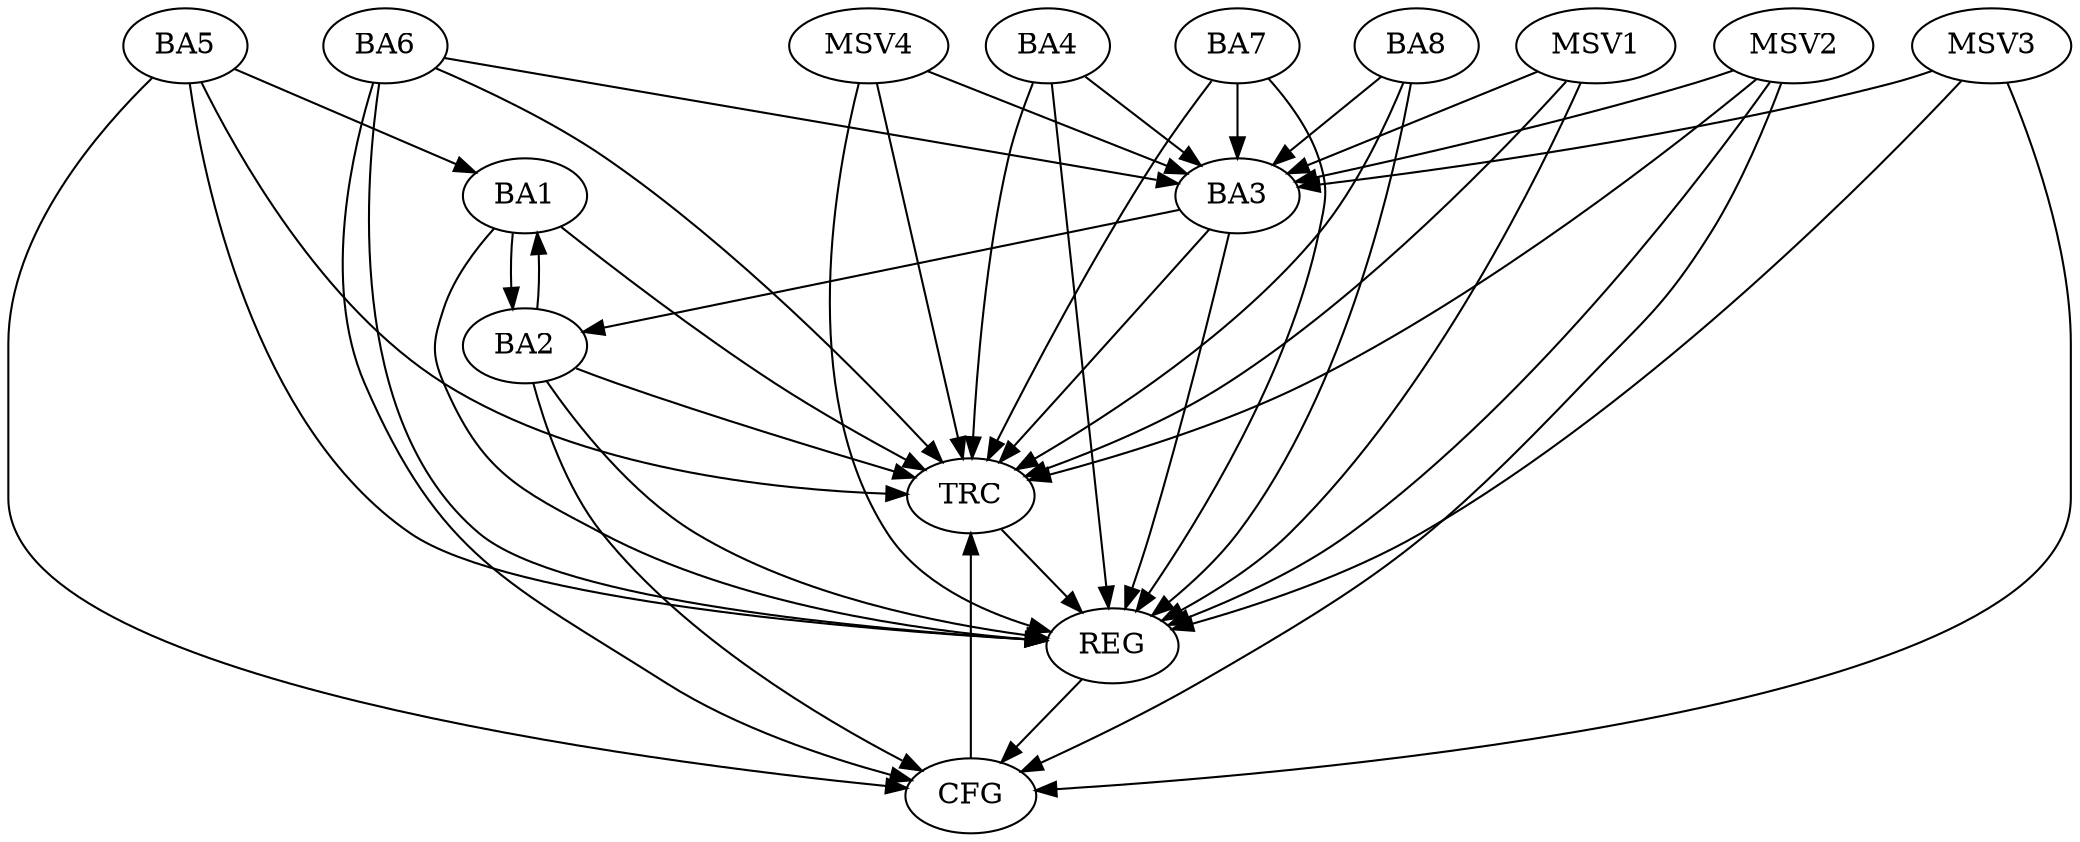 strict digraph G {
  BA1 [ label="BA1" ];
  BA2 [ label="BA2" ];
  BA3 [ label="BA3" ];
  BA4 [ label="BA4" ];
  BA5 [ label="BA5" ];
  BA6 [ label="BA6" ];
  BA7 [ label="BA7" ];
  BA8 [ label="BA8" ];
  REG [ label="REG" ];
  CFG [ label="CFG" ];
  TRC [ label="TRC" ];
  MSV1 [ label="MSV1" ];
  MSV2 [ label="MSV2" ];
  MSV3 [ label="MSV3" ];
  MSV4 [ label="MSV4" ];
  BA1 -> BA2;
  BA2 -> BA1;
  BA3 -> BA2;
  BA4 -> BA3;
  BA5 -> BA1;
  BA6 -> BA3;
  BA7 -> BA3;
  BA8 -> BA3;
  BA1 -> REG;
  BA2 -> REG;
  BA3 -> REG;
  BA4 -> REG;
  BA5 -> REG;
  BA6 -> REG;
  BA7 -> REG;
  BA8 -> REG;
  BA5 -> CFG;
  BA6 -> CFG;
  BA2 -> CFG;
  REG -> CFG;
  BA1 -> TRC;
  BA2 -> TRC;
  BA3 -> TRC;
  BA4 -> TRC;
  BA5 -> TRC;
  BA6 -> TRC;
  BA7 -> TRC;
  BA8 -> TRC;
  CFG -> TRC;
  TRC -> REG;
  MSV1 -> BA3;
  MSV1 -> REG;
  MSV1 -> TRC;
  MSV2 -> BA3;
  MSV2 -> REG;
  MSV2 -> TRC;
  MSV2 -> CFG;
  MSV3 -> BA3;
  MSV3 -> REG;
  MSV3 -> CFG;
  MSV4 -> BA3;
  MSV4 -> REG;
  MSV4 -> TRC;
}
